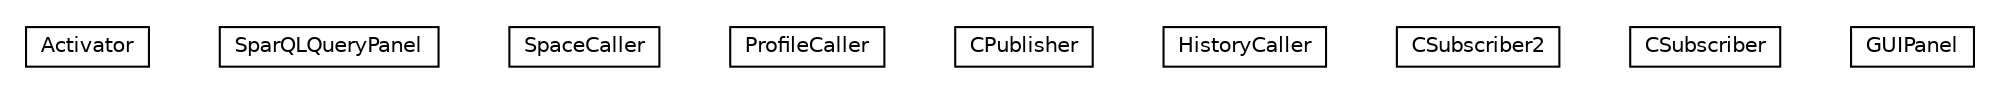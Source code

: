 #!/usr/local/bin/dot
#
# Class diagram 
# Generated by UMLGraph version R5_6-24-gf6e263 (http://www.umlgraph.org/)
#

digraph G {
	edge [fontname="Helvetica",fontsize=10,labelfontname="Helvetica",labelfontsize=10];
	node [fontname="Helvetica",fontsize=10,shape=plaintext];
	nodesep=0.25;
	ranksep=0.5;
	// org.universAAL.samples.ctxtbus.Activator
	c1187752 [label=<<table title="org.universAAL.samples.ctxtbus.Activator" border="0" cellborder="1" cellspacing="0" cellpadding="2" port="p" href="./Activator.html">
		<tr><td><table border="0" cellspacing="0" cellpadding="1">
<tr><td align="center" balign="center"> Activator </td></tr>
		</table></td></tr>
		</table>>, URL="./Activator.html", fontname="Helvetica", fontcolor="black", fontsize=10.0];
	// org.universAAL.samples.ctxtbus.SparQLQueryPanel
	c1187753 [label=<<table title="org.universAAL.samples.ctxtbus.SparQLQueryPanel" border="0" cellborder="1" cellspacing="0" cellpadding="2" port="p" href="./SparQLQueryPanel.html">
		<tr><td><table border="0" cellspacing="0" cellpadding="1">
<tr><td align="center" balign="center"> SparQLQueryPanel </td></tr>
		</table></td></tr>
		</table>>, URL="./SparQLQueryPanel.html", fontname="Helvetica", fontcolor="black", fontsize=10.0];
	// org.universAAL.samples.ctxtbus.SpaceCaller
	c1187754 [label=<<table title="org.universAAL.samples.ctxtbus.SpaceCaller" border="0" cellborder="1" cellspacing="0" cellpadding="2" port="p" href="./SpaceCaller.html">
		<tr><td><table border="0" cellspacing="0" cellpadding="1">
<tr><td align="center" balign="center"> SpaceCaller </td></tr>
		</table></td></tr>
		</table>>, URL="./SpaceCaller.html", fontname="Helvetica", fontcolor="black", fontsize=10.0];
	// org.universAAL.samples.ctxtbus.ProfileCaller
	c1187755 [label=<<table title="org.universAAL.samples.ctxtbus.ProfileCaller" border="0" cellborder="1" cellspacing="0" cellpadding="2" port="p" href="./ProfileCaller.html">
		<tr><td><table border="0" cellspacing="0" cellpadding="1">
<tr><td align="center" balign="center"> ProfileCaller </td></tr>
		</table></td></tr>
		</table>>, URL="./ProfileCaller.html", fontname="Helvetica", fontcolor="black", fontsize=10.0];
	// org.universAAL.samples.ctxtbus.CPublisher
	c1187756 [label=<<table title="org.universAAL.samples.ctxtbus.CPublisher" border="0" cellborder="1" cellspacing="0" cellpadding="2" port="p" href="./CPublisher.html">
		<tr><td><table border="0" cellspacing="0" cellpadding="1">
<tr><td align="center" balign="center"> CPublisher </td></tr>
		</table></td></tr>
		</table>>, URL="./CPublisher.html", fontname="Helvetica", fontcolor="black", fontsize=10.0];
	// org.universAAL.samples.ctxtbus.HistoryCaller
	c1187757 [label=<<table title="org.universAAL.samples.ctxtbus.HistoryCaller" border="0" cellborder="1" cellspacing="0" cellpadding="2" port="p" href="./HistoryCaller.html">
		<tr><td><table border="0" cellspacing="0" cellpadding="1">
<tr><td align="center" balign="center"> HistoryCaller </td></tr>
		</table></td></tr>
		</table>>, URL="./HistoryCaller.html", fontname="Helvetica", fontcolor="black", fontsize=10.0];
	// org.universAAL.samples.ctxtbus.CSubscriber2
	c1187758 [label=<<table title="org.universAAL.samples.ctxtbus.CSubscriber2" border="0" cellborder="1" cellspacing="0" cellpadding="2" port="p" href="./CSubscriber2.html">
		<tr><td><table border="0" cellspacing="0" cellpadding="1">
<tr><td align="center" balign="center"> CSubscriber2 </td></tr>
		</table></td></tr>
		</table>>, URL="./CSubscriber2.html", fontname="Helvetica", fontcolor="black", fontsize=10.0];
	// org.universAAL.samples.ctxtbus.CSubscriber
	c1187759 [label=<<table title="org.universAAL.samples.ctxtbus.CSubscriber" border="0" cellborder="1" cellspacing="0" cellpadding="2" port="p" href="./CSubscriber.html">
		<tr><td><table border="0" cellspacing="0" cellpadding="1">
<tr><td align="center" balign="center"> CSubscriber </td></tr>
		</table></td></tr>
		</table>>, URL="./CSubscriber.html", fontname="Helvetica", fontcolor="black", fontsize=10.0];
	// org.universAAL.samples.ctxtbus.GUIPanel
	c1187760 [label=<<table title="org.universAAL.samples.ctxtbus.GUIPanel" border="0" cellborder="1" cellspacing="0" cellpadding="2" port="p" href="./GUIPanel.html">
		<tr><td><table border="0" cellspacing="0" cellpadding="1">
<tr><td align="center" balign="center"> GUIPanel </td></tr>
		</table></td></tr>
		</table>>, URL="./GUIPanel.html", fontname="Helvetica", fontcolor="black", fontsize=10.0];
}

